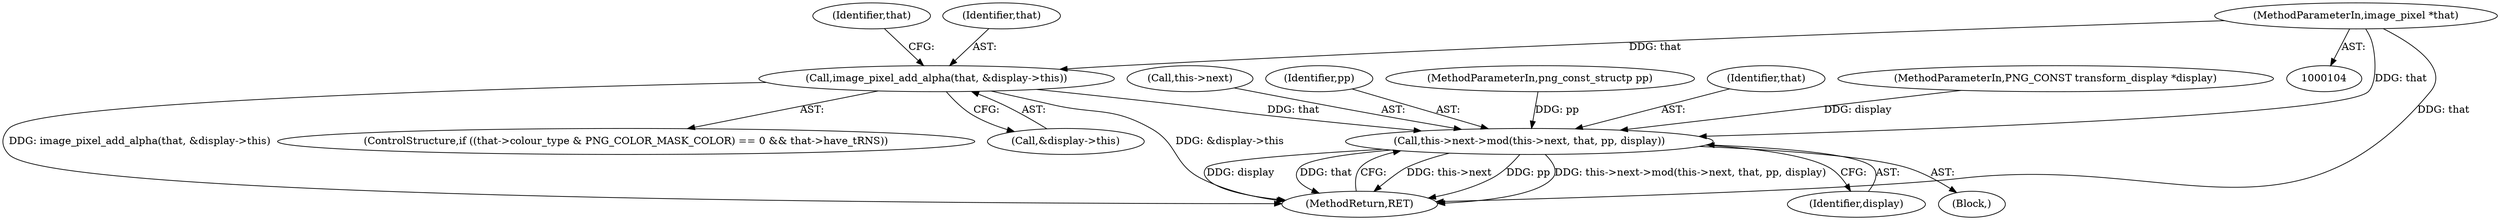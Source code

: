 digraph "1_Android_9d4853418ab2f754c2b63e091c29c5529b8b86ca_70@del" {
"1000122" [label="(Call,image_pixel_add_alpha(that, &display->this))"];
"1000106" [label="(MethodParameterIn,image_pixel *that)"];
"1000167" [label="(Call,this->next->mod(this->next, that, pp, display))"];
"1000168" [label="(Call,this->next)"];
"1000167" [label="(Call,this->next->mod(this->next, that, pp, display))"];
"1000173" [label="(Identifier,display)"];
"1000106" [label="(MethodParameterIn,image_pixel *that)"];
"1000110" [label="(ControlStructure,if ((that->colour_type & PNG_COLOR_MASK_COLOR) == 0 && that->have_tRNS))"];
"1000131" [label="(Identifier,that)"];
"1000123" [label="(Identifier,that)"];
"1000109" [label="(Block,)"];
"1000172" [label="(Identifier,pp)"];
"1000107" [label="(MethodParameterIn,png_const_structp pp)"];
"1000174" [label="(MethodReturn,RET)"];
"1000124" [label="(Call,&display->this)"];
"1000171" [label="(Identifier,that)"];
"1000122" [label="(Call,image_pixel_add_alpha(that, &display->this))"];
"1000108" [label="(MethodParameterIn,PNG_CONST transform_display *display)"];
"1000122" -> "1000110"  [label="AST: "];
"1000122" -> "1000124"  [label="CFG: "];
"1000123" -> "1000122"  [label="AST: "];
"1000124" -> "1000122"  [label="AST: "];
"1000131" -> "1000122"  [label="CFG: "];
"1000122" -> "1000174"  [label="DDG: &display->this"];
"1000122" -> "1000174"  [label="DDG: image_pixel_add_alpha(that, &display->this)"];
"1000106" -> "1000122"  [label="DDG: that"];
"1000122" -> "1000167"  [label="DDG: that"];
"1000106" -> "1000104"  [label="AST: "];
"1000106" -> "1000174"  [label="DDG: that"];
"1000106" -> "1000167"  [label="DDG: that"];
"1000167" -> "1000109"  [label="AST: "];
"1000167" -> "1000173"  [label="CFG: "];
"1000168" -> "1000167"  [label="AST: "];
"1000171" -> "1000167"  [label="AST: "];
"1000172" -> "1000167"  [label="AST: "];
"1000173" -> "1000167"  [label="AST: "];
"1000174" -> "1000167"  [label="CFG: "];
"1000167" -> "1000174"  [label="DDG: this->next"];
"1000167" -> "1000174"  [label="DDG: pp"];
"1000167" -> "1000174"  [label="DDG: this->next->mod(this->next, that, pp, display)"];
"1000167" -> "1000174"  [label="DDG: display"];
"1000167" -> "1000174"  [label="DDG: that"];
"1000107" -> "1000167"  [label="DDG: pp"];
"1000108" -> "1000167"  [label="DDG: display"];
}
